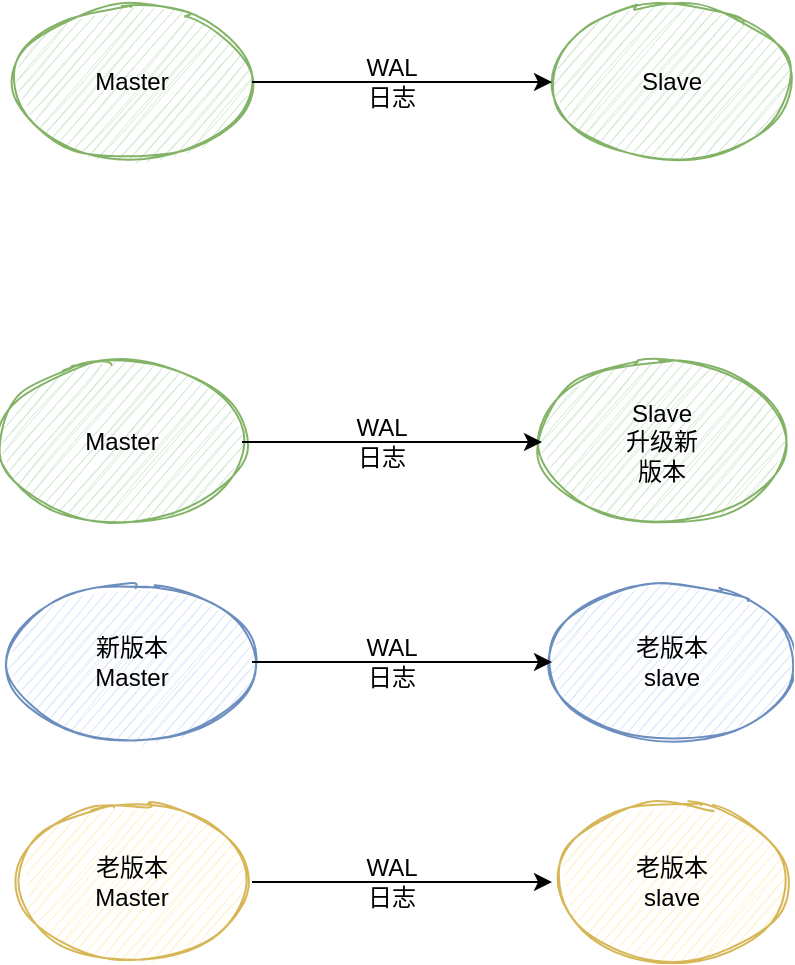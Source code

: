 <mxfile version="14.9.9" type="github" pages="2">
  <diagram id="amOM_jmc4MKGQnlsMUiM" name="第 1 页">
    <mxGraphModel dx="946" dy="614" grid="1" gridSize="10" guides="1" tooltips="1" connect="1" arrows="1" fold="1" page="1" pageScale="1" pageWidth="827" pageHeight="1169" math="0" shadow="0">
      <root>
        <mxCell id="0" />
        <mxCell id="1" parent="0" />
        <mxCell id="uyMDHVz3ztJ0EPghvBmj-1" value="" style="ellipse;whiteSpace=wrap;html=1;sketch=1;fillColor=#d5e8d4;strokeColor=#82b366;" vertex="1" parent="1">
          <mxGeometry x="120" y="180" width="120" height="80" as="geometry" />
        </mxCell>
        <mxCell id="uyMDHVz3ztJ0EPghvBmj-2" value="Master" style="text;html=1;strokeColor=none;fillColor=none;align=center;verticalAlign=middle;whiteSpace=wrap;rounded=0;sketch=1;" vertex="1" parent="1">
          <mxGeometry x="160" y="210" width="40" height="20" as="geometry" />
        </mxCell>
        <mxCell id="uyMDHVz3ztJ0EPghvBmj-3" value="" style="ellipse;whiteSpace=wrap;html=1;sketch=1;fillColor=#d5e8d4;strokeColor=#82b366;" vertex="1" parent="1">
          <mxGeometry x="390" y="180" width="120" height="80" as="geometry" />
        </mxCell>
        <mxCell id="uyMDHVz3ztJ0EPghvBmj-4" value="Slave" style="text;html=1;strokeColor=none;fillColor=none;align=center;verticalAlign=middle;whiteSpace=wrap;rounded=0;sketch=1;" vertex="1" parent="1">
          <mxGeometry x="430" y="210" width="40" height="20" as="geometry" />
        </mxCell>
        <mxCell id="uyMDHVz3ztJ0EPghvBmj-5" value="" style="endArrow=classic;html=1;exitX=1;exitY=0.5;exitDx=0;exitDy=0;entryX=0;entryY=0.5;entryDx=0;entryDy=0;" edge="1" parent="1" source="uyMDHVz3ztJ0EPghvBmj-1" target="uyMDHVz3ztJ0EPghvBmj-3">
          <mxGeometry width="50" height="50" relative="1" as="geometry">
            <mxPoint x="390" y="340" as="sourcePoint" />
            <mxPoint x="440" y="290" as="targetPoint" />
          </mxGeometry>
        </mxCell>
        <mxCell id="uyMDHVz3ztJ0EPghvBmj-6" value="WAL 日志" style="text;html=1;strokeColor=none;fillColor=none;align=center;verticalAlign=middle;whiteSpace=wrap;rounded=0;sketch=1;" vertex="1" parent="1">
          <mxGeometry x="290" y="210" width="40" height="20" as="geometry" />
        </mxCell>
        <mxCell id="S3I2aokakiznGb0UnjRB-1" value="" style="ellipse;whiteSpace=wrap;html=1;sketch=1;fillColor=#d5e8d4;strokeColor=#82b366;" vertex="1" parent="1">
          <mxGeometry x="115" y="360" width="120" height="80" as="geometry" />
        </mxCell>
        <mxCell id="S3I2aokakiznGb0UnjRB-2" value="Master" style="text;html=1;strokeColor=none;fillColor=none;align=center;verticalAlign=middle;whiteSpace=wrap;rounded=0;sketch=1;" vertex="1" parent="1">
          <mxGeometry x="155" y="390" width="40" height="20" as="geometry" />
        </mxCell>
        <mxCell id="S3I2aokakiznGb0UnjRB-3" value="" style="ellipse;whiteSpace=wrap;html=1;sketch=1;fillColor=#d5e8d4;strokeColor=#82b366;" vertex="1" parent="1">
          <mxGeometry x="385" y="360" width="120" height="80" as="geometry" />
        </mxCell>
        <mxCell id="S3I2aokakiznGb0UnjRB-4" value="Slave&lt;br&gt;升级新版本" style="text;html=1;strokeColor=none;fillColor=none;align=center;verticalAlign=middle;whiteSpace=wrap;rounded=0;sketch=1;" vertex="1" parent="1">
          <mxGeometry x="425" y="390" width="40" height="20" as="geometry" />
        </mxCell>
        <mxCell id="S3I2aokakiznGb0UnjRB-5" value="" style="endArrow=classic;html=1;exitX=1;exitY=0.5;exitDx=0;exitDy=0;entryX=0;entryY=0.5;entryDx=0;entryDy=0;" edge="1" source="S3I2aokakiznGb0UnjRB-1" target="S3I2aokakiznGb0UnjRB-3" parent="1">
          <mxGeometry width="50" height="50" relative="1" as="geometry">
            <mxPoint x="385" y="520" as="sourcePoint" />
            <mxPoint x="435" y="470" as="targetPoint" />
          </mxGeometry>
        </mxCell>
        <mxCell id="S3I2aokakiznGb0UnjRB-6" value="WAL 日志" style="text;html=1;strokeColor=none;fillColor=none;align=center;verticalAlign=middle;whiteSpace=wrap;rounded=0;sketch=1;" vertex="1" parent="1">
          <mxGeometry x="285" y="390" width="40" height="20" as="geometry" />
        </mxCell>
        <mxCell id="S3I2aokakiznGb0UnjRB-7" value="" style="ellipse;whiteSpace=wrap;html=1;sketch=1;fillColor=#dae8fc;strokeColor=#6c8ebf;" vertex="1" parent="1">
          <mxGeometry x="120" y="470" width="120" height="80" as="geometry" />
        </mxCell>
        <mxCell id="S3I2aokakiznGb0UnjRB-8" value="新版本&lt;br&gt;Master" style="text;html=1;strokeColor=none;fillColor=none;align=center;verticalAlign=middle;whiteSpace=wrap;rounded=0;sketch=1;" vertex="1" parent="1">
          <mxGeometry x="160" y="500" width="40" height="20" as="geometry" />
        </mxCell>
        <mxCell id="S3I2aokakiznGb0UnjRB-9" value="" style="ellipse;whiteSpace=wrap;html=1;sketch=1;fillColor=#dae8fc;strokeColor=#6c8ebf;" vertex="1" parent="1">
          <mxGeometry x="390" y="470" width="120" height="80" as="geometry" />
        </mxCell>
        <mxCell id="S3I2aokakiznGb0UnjRB-10" value="老版本slave" style="text;html=1;strokeColor=none;fillColor=none;align=center;verticalAlign=middle;whiteSpace=wrap;rounded=0;sketch=1;" vertex="1" parent="1">
          <mxGeometry x="430" y="500" width="40" height="20" as="geometry" />
        </mxCell>
        <mxCell id="S3I2aokakiznGb0UnjRB-11" value="" style="endArrow=classic;html=1;exitX=1;exitY=0.5;exitDx=0;exitDy=0;entryX=0;entryY=0.5;entryDx=0;entryDy=0;" edge="1" source="S3I2aokakiznGb0UnjRB-7" target="S3I2aokakiznGb0UnjRB-9" parent="1">
          <mxGeometry width="50" height="50" relative="1" as="geometry">
            <mxPoint x="390" y="630" as="sourcePoint" />
            <mxPoint x="440" y="580" as="targetPoint" />
          </mxGeometry>
        </mxCell>
        <mxCell id="S3I2aokakiznGb0UnjRB-12" value="WAL 日志" style="text;html=1;strokeColor=none;fillColor=none;align=center;verticalAlign=middle;whiteSpace=wrap;rounded=0;sketch=1;" vertex="1" parent="1">
          <mxGeometry x="290" y="500" width="40" height="20" as="geometry" />
        </mxCell>
        <mxCell id="S3I2aokakiznGb0UnjRB-13" value="" style="ellipse;whiteSpace=wrap;html=1;sketch=1;fillColor=#fff2cc;strokeColor=#d6b656;" vertex="1" parent="1">
          <mxGeometry x="120" y="580" width="120" height="80" as="geometry" />
        </mxCell>
        <mxCell id="S3I2aokakiznGb0UnjRB-14" value="老版本&lt;br&gt;Master" style="text;html=1;strokeColor=none;fillColor=none;align=center;verticalAlign=middle;whiteSpace=wrap;rounded=0;sketch=1;" vertex="1" parent="1">
          <mxGeometry x="160" y="610" width="40" height="20" as="geometry" />
        </mxCell>
        <mxCell id="S3I2aokakiznGb0UnjRB-15" value="" style="ellipse;whiteSpace=wrap;html=1;sketch=1;fillColor=#fff2cc;strokeColor=#d6b656;" vertex="1" parent="1">
          <mxGeometry x="390" y="580" width="120" height="80" as="geometry" />
        </mxCell>
        <mxCell id="S3I2aokakiznGb0UnjRB-16" value="老版本slave" style="text;html=1;strokeColor=none;fillColor=none;align=center;verticalAlign=middle;whiteSpace=wrap;rounded=0;sketch=1;" vertex="1" parent="1">
          <mxGeometry x="430" y="610" width="40" height="20" as="geometry" />
        </mxCell>
        <mxCell id="S3I2aokakiznGb0UnjRB-17" value="" style="endArrow=classic;html=1;exitX=1;exitY=0.5;exitDx=0;exitDy=0;entryX=0;entryY=0.5;entryDx=0;entryDy=0;" edge="1" source="S3I2aokakiznGb0UnjRB-13" target="S3I2aokakiznGb0UnjRB-15" parent="1">
          <mxGeometry width="50" height="50" relative="1" as="geometry">
            <mxPoint x="390" y="740" as="sourcePoint" />
            <mxPoint x="440" y="690" as="targetPoint" />
          </mxGeometry>
        </mxCell>
        <mxCell id="S3I2aokakiznGb0UnjRB-18" value="WAL 日志" style="text;html=1;strokeColor=none;fillColor=none;align=center;verticalAlign=middle;whiteSpace=wrap;rounded=0;sketch=1;" vertex="1" parent="1">
          <mxGeometry x="290" y="610" width="40" height="20" as="geometry" />
        </mxCell>
      </root>
    </mxGraphModel>
  </diagram>
  <diagram id="68TFJXybZTwCd-WrtOLN" name="第 2 页">
    <mxGraphModel dx="946" dy="614" grid="1" gridSize="10" guides="1" tooltips="1" connect="1" arrows="1" fold="1" page="1" pageScale="1" pageWidth="827" pageHeight="1169" math="0" shadow="0">
      <root>
        <mxCell id="lMIgg245tZfUysD4X-a3-0" />
        <mxCell id="lMIgg245tZfUysD4X-a3-1" parent="lMIgg245tZfUysD4X-a3-0" />
        <mxCell id="lMIgg245tZfUysD4X-a3-7" value="升级&lt;br&gt;向前兼容" style="edgeStyle=orthogonalEdgeStyle;rounded=0;orthogonalLoop=1;jettySize=auto;html=1;" edge="1" parent="lMIgg245tZfUysD4X-a3-1" source="lMIgg245tZfUysD4X-a3-2" target="lMIgg245tZfUysD4X-a3-3">
          <mxGeometry relative="1" as="geometry" />
        </mxCell>
        <mxCell id="lMIgg245tZfUysD4X-a3-2" value="" style="ellipse;whiteSpace=wrap;html=1;sketch=1;shadow=1;fillColor=#d5e8d4;strokeColor=#82b366;" vertex="1" parent="lMIgg245tZfUysD4X-a3-1">
          <mxGeometry x="130" y="200" width="120" height="80" as="geometry" />
        </mxCell>
        <mxCell id="lMIgg245tZfUysD4X-a3-9" style="edgeStyle=orthogonalEdgeStyle;rounded=0;orthogonalLoop=1;jettySize=auto;html=1;entryX=0.5;entryY=0;entryDx=0;entryDy=0;" edge="1" parent="lMIgg245tZfUysD4X-a3-1" source="lMIgg245tZfUysD4X-a3-3" target="lMIgg245tZfUysD4X-a3-4">
          <mxGeometry relative="1" as="geometry" />
        </mxCell>
        <mxCell id="lMIgg245tZfUysD4X-a3-10" value="新版本启动&lt;br&gt;故障恢复等" style="edgeLabel;html=1;align=center;verticalAlign=middle;resizable=0;points=[];" vertex="1" connectable="0" parent="lMIgg245tZfUysD4X-a3-9">
          <mxGeometry x="-0.1" y="2" relative="1" as="geometry">
            <mxPoint as="offset" />
          </mxGeometry>
        </mxCell>
        <mxCell id="lMIgg245tZfUysD4X-a3-3" value="" style="ellipse;whiteSpace=wrap;html=1;sketch=1;shadow=1;fillColor=#fff2cc;strokeColor=#d6b656;" vertex="1" parent="lMIgg245tZfUysD4X-a3-1">
          <mxGeometry x="420" y="200" width="120" height="80" as="geometry" />
        </mxCell>
        <mxCell id="lMIgg245tZfUysD4X-a3-16" style="edgeStyle=orthogonalEdgeStyle;rounded=0;orthogonalLoop=1;jettySize=auto;html=1;entryX=1;entryY=0.5;entryDx=0;entryDy=0;" edge="1" parent="lMIgg245tZfUysD4X-a3-1" source="lMIgg245tZfUysD4X-a3-4" target="lMIgg245tZfUysD4X-a3-5">
          <mxGeometry relative="1" as="geometry" />
        </mxCell>
        <mxCell id="lMIgg245tZfUysD4X-a3-17" value="出现问题&lt;br&gt;compaction&lt;br&gt;恢复数据" style="edgeLabel;html=1;align=center;verticalAlign=middle;resizable=0;points=[];" vertex="1" connectable="0" parent="lMIgg245tZfUysD4X-a3-16">
          <mxGeometry x="-0.012" y="-2" relative="1" as="geometry">
            <mxPoint as="offset" />
          </mxGeometry>
        </mxCell>
        <mxCell id="lMIgg245tZfUysD4X-a3-4" value="New exec&lt;br&gt;New_dir" style="ellipse;whiteSpace=wrap;html=1;sketch=1;shadow=1;fillColor=#f8cecc;strokeColor=#b85450;" vertex="1" parent="lMIgg245tZfUysD4X-a3-1">
          <mxGeometry x="420" y="400" width="120" height="80" as="geometry" />
        </mxCell>
        <mxCell id="lMIgg245tZfUysD4X-a3-18" value="降级回老版本" style="edgeStyle=orthogonalEdgeStyle;rounded=0;orthogonalLoop=1;jettySize=auto;html=1;" edge="1" parent="lMIgg245tZfUysD4X-a3-1" source="lMIgg245tZfUysD4X-a3-5" target="lMIgg245tZfUysD4X-a3-2">
          <mxGeometry relative="1" as="geometry" />
        </mxCell>
        <mxCell id="lMIgg245tZfUysD4X-a3-5" value="Old db_dir" style="ellipse;whiteSpace=wrap;html=1;sketch=1;shadow=1;fillColor=#ffe6cc;strokeColor=#d79b00;" vertex="1" parent="lMIgg245tZfUysD4X-a3-1">
          <mxGeometry x="130" y="400" width="120" height="80" as="geometry" />
        </mxCell>
        <mxCell id="lMIgg245tZfUysD4X-a3-6" value="Old exec&lt;br&gt;Old db_dir" style="text;html=1;strokeColor=none;fillColor=none;align=center;verticalAlign=middle;whiteSpace=wrap;rounded=0;shadow=1;sketch=1;" vertex="1" parent="lMIgg245tZfUysD4X-a3-1">
          <mxGeometry x="155" y="230" width="70" height="20" as="geometry" />
        </mxCell>
        <mxCell id="lMIgg245tZfUysD4X-a3-8" value="New exec&lt;br&gt;Old_dir" style="text;html=1;strokeColor=none;fillColor=none;align=center;verticalAlign=middle;whiteSpace=wrap;rounded=0;shadow=1;sketch=1;" vertex="1" parent="lMIgg245tZfUysD4X-a3-1">
          <mxGeometry x="450" y="230" width="70" height="20" as="geometry" />
        </mxCell>
        <mxCell id="lMIgg245tZfUysD4X-a3-11" value="这可能是一个临时状态" style="text;html=1;strokeColor=none;fillColor=none;align=center;verticalAlign=middle;whiteSpace=wrap;rounded=0;shadow=1;sketch=1;" vertex="1" parent="lMIgg245tZfUysD4X-a3-1">
          <mxGeometry x="550" y="190" width="70" height="40" as="geometry" />
        </mxCell>
        <mxCell id="lMIgg245tZfUysD4X-a3-12" value="在这个状态&lt;br&gt;正常读写&lt;br&gt;N次" style="curved=1;endArrow=classic;html=1;exitX=0.058;exitY=0.813;exitDx=0;exitDy=0;exitPerimeter=0;" edge="1" parent="lMIgg245tZfUysD4X-a3-1" source="lMIgg245tZfUysD4X-a3-2" target="lMIgg245tZfUysD4X-a3-2">
          <mxGeometry width="50" height="50" relative="1" as="geometry">
            <mxPoint x="50" y="300" as="sourcePoint" />
            <mxPoint x="100" y="250" as="targetPoint" />
            <Array as="points">
              <mxPoint x="100" y="300" />
              <mxPoint x="70" y="230" />
              <mxPoint x="100" y="170" />
            </Array>
          </mxGeometry>
        </mxCell>
        <mxCell id="lMIgg245tZfUysD4X-a3-13" value="这个状态不能有写操作&lt;br&gt;及compaction操作" style="curved=1;endArrow=classic;html=1;exitX=1;exitY=0;exitDx=0;exitDy=0;entryX=0;entryY=0;entryDx=0;entryDy=0;" edge="1" parent="lMIgg245tZfUysD4X-a3-1" source="lMIgg245tZfUysD4X-a3-3" target="lMIgg245tZfUysD4X-a3-3">
          <mxGeometry width="50" height="50" relative="1" as="geometry">
            <mxPoint x="450" y="190" as="sourcePoint" />
            <mxPoint x="500" y="140" as="targetPoint" />
            <Array as="points">
              <mxPoint x="530" y="180" />
              <mxPoint x="450" y="140" />
            </Array>
          </mxGeometry>
        </mxCell>
        <mxCell id="lMIgg245tZfUysD4X-a3-14" value="" style="curved=1;endArrow=classic;html=1;exitX=1;exitY=0;exitDx=0;exitDy=0;entryX=0.667;entryY=1.038;entryDx=0;entryDy=0;entryPerimeter=0;" edge="1" parent="lMIgg245tZfUysD4X-a3-1" source="lMIgg245tZfUysD4X-a3-4" target="lMIgg245tZfUysD4X-a3-4">
          <mxGeometry width="50" height="50" relative="1" as="geometry">
            <mxPoint x="550" y="470" as="sourcePoint" />
            <mxPoint x="600" y="420" as="targetPoint" />
            <Array as="points">
              <mxPoint x="600" y="420" />
              <mxPoint x="580" y="470" />
            </Array>
          </mxGeometry>
        </mxCell>
        <mxCell id="lMIgg245tZfUysD4X-a3-15" value="升级成功&lt;br&gt;可以稳态提供服务" style="edgeLabel;html=1;align=center;verticalAlign=middle;resizable=0;points=[];" vertex="1" connectable="0" parent="lMIgg245tZfUysD4X-a3-14">
          <mxGeometry x="0.003" y="1" relative="1" as="geometry">
            <mxPoint as="offset" />
          </mxGeometry>
        </mxCell>
      </root>
    </mxGraphModel>
  </diagram>
</mxfile>
